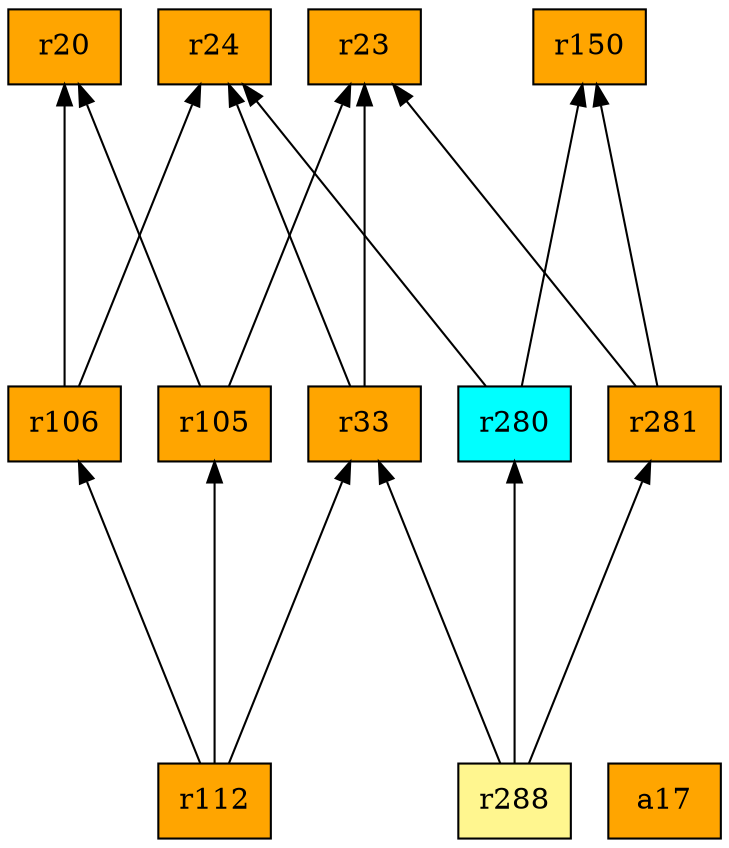 digraph G {
rankdir=BT;ranksep="2.0";
"r288" [shape=record,fillcolor=khaki1,style=filled,label="{r288}"];
"r106" [shape=record,fillcolor=orange,style=filled,label="{r106}"];
"r280" [shape=record,fillcolor=cyan,style=filled,label="{r280}"];
"r24" [shape=record,fillcolor=orange,style=filled,label="{r24}"];
"r281" [shape=record,fillcolor=orange,style=filled,label="{r281}"];
"a17" [shape=record,fillcolor=orange,style=filled,label="{a17}"];
"r33" [shape=record,fillcolor=orange,style=filled,label="{r33}"];
"r23" [shape=record,fillcolor=orange,style=filled,label="{r23}"];
"r20" [shape=record,fillcolor=orange,style=filled,label="{r20}"];
"r105" [shape=record,fillcolor=orange,style=filled,label="{r105}"];
"r150" [shape=record,fillcolor=orange,style=filled,label="{r150}"];
"r112" [shape=record,fillcolor=orange,style=filled,label="{r112}"];
"r288" -> "r280"
"r288" -> "r281"
"r288" -> "r33"
"r106" -> "r20"
"r106" -> "r24"
"r280" -> "r24"
"r280" -> "r150"
"r281" -> "r150"
"r281" -> "r23"
"r33" -> "r24"
"r33" -> "r23"
"r105" -> "r20"
"r105" -> "r23"
"r112" -> "r106"
"r112" -> "r105"
"r112" -> "r33"
}